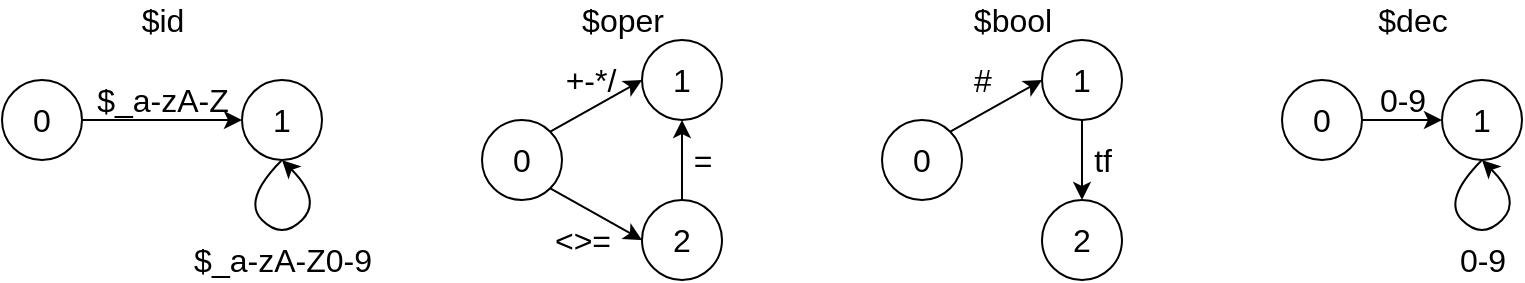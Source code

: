 <mxfile version="17.1.2" type="device"><diagram id="2OHiROTLd3ivz2rb4LBm" name="Page-1"><mxGraphModel dx="782" dy="411" grid="1" gridSize="10" guides="1" tooltips="1" connect="1" arrows="1" fold="1" page="1" pageScale="1" pageWidth="827" pageHeight="1169" math="0" shadow="0"><root><mxCell id="0"/><mxCell id="1" parent="0"/><mxCell id="a11Hu29VTIgJ9jtyJNQc-1" value="&lt;font style=&quot;font-size: 16px&quot;&gt;0&lt;/font&gt;" style="ellipse;whiteSpace=wrap;html=1;aspect=fixed;" vertex="1" parent="1"><mxGeometry x="280" y="240" width="40" height="40" as="geometry"/></mxCell><mxCell id="a11Hu29VTIgJ9jtyJNQc-3" value="&lt;font style=&quot;font-size: 16px&quot;&gt;1&lt;/font&gt;" style="ellipse;whiteSpace=wrap;html=1;aspect=fixed;" vertex="1" parent="1"><mxGeometry x="360" y="200" width="40" height="40" as="geometry"/></mxCell><mxCell id="a11Hu29VTIgJ9jtyJNQc-4" value="&lt;font style=&quot;font-size: 16px&quot;&gt;2&lt;/font&gt;" style="ellipse;whiteSpace=wrap;html=1;aspect=fixed;" vertex="1" parent="1"><mxGeometry x="360" y="280" width="40" height="40" as="geometry"/></mxCell><mxCell id="a11Hu29VTIgJ9jtyJNQc-5" value="" style="endArrow=classic;html=1;rounded=0;fontSize=16;exitX=1;exitY=1;exitDx=0;exitDy=0;entryX=0;entryY=0.5;entryDx=0;entryDy=0;" edge="1" parent="1" source="a11Hu29VTIgJ9jtyJNQc-1" target="a11Hu29VTIgJ9jtyJNQc-4"><mxGeometry width="50" height="50" relative="1" as="geometry"><mxPoint x="460" y="270" as="sourcePoint"/><mxPoint x="510" y="220" as="targetPoint"/></mxGeometry></mxCell><mxCell id="a11Hu29VTIgJ9jtyJNQc-6" value="" style="endArrow=classic;html=1;rounded=0;fontSize=16;exitX=1;exitY=0;exitDx=0;exitDy=0;entryX=0;entryY=0.5;entryDx=0;entryDy=0;" edge="1" parent="1" source="a11Hu29VTIgJ9jtyJNQc-1" target="a11Hu29VTIgJ9jtyJNQc-3"><mxGeometry width="50" height="50" relative="1" as="geometry"><mxPoint x="324.142" y="284.142" as="sourcePoint"/><mxPoint x="370" y="310" as="targetPoint"/></mxGeometry></mxCell><mxCell id="a11Hu29VTIgJ9jtyJNQc-7" value="+-*/" style="text;html=1;align=center;verticalAlign=middle;resizable=0;points=[];autosize=1;strokeColor=none;fillColor=none;fontSize=16;" vertex="1" parent="1"><mxGeometry x="314" y="210" width="40" height="20" as="geometry"/></mxCell><mxCell id="a11Hu29VTIgJ9jtyJNQc-8" value="&amp;lt;&amp;gt;=" style="text;html=1;align=center;verticalAlign=middle;resizable=0;points=[];autosize=1;strokeColor=none;fillColor=none;fontSize=16;" vertex="1" parent="1"><mxGeometry x="310" y="290" width="40" height="20" as="geometry"/></mxCell><mxCell id="a11Hu29VTIgJ9jtyJNQc-9" value="" style="endArrow=classic;html=1;rounded=0;fontSize=16;exitX=0.5;exitY=0;exitDx=0;exitDy=0;entryX=0.5;entryY=1;entryDx=0;entryDy=0;" edge="1" parent="1" source="a11Hu29VTIgJ9jtyJNQc-4" target="a11Hu29VTIgJ9jtyJNQc-3"><mxGeometry width="50" height="50" relative="1" as="geometry"><mxPoint x="460" y="270" as="sourcePoint"/><mxPoint x="510" y="220" as="targetPoint"/></mxGeometry></mxCell><mxCell id="a11Hu29VTIgJ9jtyJNQc-10" value="=" style="text;html=1;align=center;verticalAlign=middle;resizable=0;points=[];autosize=1;strokeColor=none;fillColor=none;fontSize=16;" vertex="1" parent="1"><mxGeometry x="380" y="250" width="20" height="20" as="geometry"/></mxCell><mxCell id="a11Hu29VTIgJ9jtyJNQc-11" value="$oper" style="text;html=1;align=center;verticalAlign=middle;resizable=0;points=[];autosize=1;strokeColor=none;fillColor=none;fontSize=16;" vertex="1" parent="1"><mxGeometry x="320" y="180" width="60" height="20" as="geometry"/></mxCell><mxCell id="a11Hu29VTIgJ9jtyJNQc-12" value="&lt;font style=&quot;font-size: 16px&quot;&gt;0&lt;/font&gt;" style="ellipse;whiteSpace=wrap;html=1;aspect=fixed;" vertex="1" parent="1"><mxGeometry x="480" y="240" width="40" height="40" as="geometry"/></mxCell><mxCell id="a11Hu29VTIgJ9jtyJNQc-13" value="&lt;font style=&quot;font-size: 16px&quot;&gt;1&lt;/font&gt;" style="ellipse;whiteSpace=wrap;html=1;aspect=fixed;" vertex="1" parent="1"><mxGeometry x="560" y="200" width="40" height="40" as="geometry"/></mxCell><mxCell id="a11Hu29VTIgJ9jtyJNQc-14" value="&lt;font style=&quot;font-size: 16px&quot;&gt;2&lt;/font&gt;" style="ellipse;whiteSpace=wrap;html=1;aspect=fixed;" vertex="1" parent="1"><mxGeometry x="560" y="280" width="40" height="40" as="geometry"/></mxCell><mxCell id="a11Hu29VTIgJ9jtyJNQc-15" value="" style="endArrow=classic;html=1;rounded=0;fontSize=16;exitX=1;exitY=0;exitDx=0;exitDy=0;entryX=0;entryY=0.5;entryDx=0;entryDy=0;" edge="1" parent="1" source="a11Hu29VTIgJ9jtyJNQc-12" target="a11Hu29VTIgJ9jtyJNQc-13"><mxGeometry width="50" height="50" relative="1" as="geometry"><mxPoint x="460" y="270" as="sourcePoint"/><mxPoint x="510" y="220" as="targetPoint"/></mxGeometry></mxCell><mxCell id="a11Hu29VTIgJ9jtyJNQc-16" value="" style="endArrow=classic;html=1;rounded=0;fontSize=16;exitX=0.5;exitY=1;exitDx=0;exitDy=0;entryX=0.5;entryY=0;entryDx=0;entryDy=0;" edge="1" parent="1" source="a11Hu29VTIgJ9jtyJNQc-13" target="a11Hu29VTIgJ9jtyJNQc-14"><mxGeometry width="50" height="50" relative="1" as="geometry"><mxPoint x="460" y="270" as="sourcePoint"/><mxPoint x="510" y="220" as="targetPoint"/></mxGeometry></mxCell><mxCell id="a11Hu29VTIgJ9jtyJNQc-17" value="#" style="text;html=1;align=center;verticalAlign=middle;resizable=0;points=[];autosize=1;strokeColor=none;fillColor=none;fontSize=16;" vertex="1" parent="1"><mxGeometry x="520" y="210" width="20" height="20" as="geometry"/></mxCell><mxCell id="a11Hu29VTIgJ9jtyJNQc-18" value="tf" style="text;html=1;align=center;verticalAlign=middle;resizable=0;points=[];autosize=1;strokeColor=none;fillColor=none;fontSize=16;" vertex="1" parent="1"><mxGeometry x="580" y="250" width="20" height="20" as="geometry"/></mxCell><mxCell id="a11Hu29VTIgJ9jtyJNQc-19" value="$bool" style="text;html=1;align=center;verticalAlign=middle;resizable=0;points=[];autosize=1;strokeColor=none;fillColor=none;fontSize=16;" vertex="1" parent="1"><mxGeometry x="520" y="180" width="50" height="20" as="geometry"/></mxCell><mxCell id="a11Hu29VTIgJ9jtyJNQc-21" value="&lt;font style=&quot;font-size: 16px&quot;&gt;0&lt;/font&gt;" style="ellipse;whiteSpace=wrap;html=1;aspect=fixed;" vertex="1" parent="1"><mxGeometry x="40" y="220" width="40" height="40" as="geometry"/></mxCell><mxCell id="a11Hu29VTIgJ9jtyJNQc-22" value="&lt;font style=&quot;font-size: 16px&quot;&gt;1&lt;/font&gt;" style="ellipse;whiteSpace=wrap;html=1;aspect=fixed;" vertex="1" parent="1"><mxGeometry x="160" y="220" width="40" height="40" as="geometry"/></mxCell><mxCell id="a11Hu29VTIgJ9jtyJNQc-23" value="" style="endArrow=classic;html=1;rounded=0;fontSize=16;exitX=1;exitY=0.5;exitDx=0;exitDy=0;" edge="1" parent="1" source="a11Hu29VTIgJ9jtyJNQc-21" target="a11Hu29VTIgJ9jtyJNQc-22"><mxGeometry width="50" height="50" relative="1" as="geometry"><mxPoint x="330" y="250" as="sourcePoint"/><mxPoint x="380" y="200" as="targetPoint"/></mxGeometry></mxCell><mxCell id="a11Hu29VTIgJ9jtyJNQc-24" value="$_a-zA-Z" style="text;html=1;align=center;verticalAlign=middle;resizable=0;points=[];autosize=1;strokeColor=none;fillColor=none;fontSize=16;" vertex="1" parent="1"><mxGeometry x="80" y="220" width="80" height="20" as="geometry"/></mxCell><mxCell id="a11Hu29VTIgJ9jtyJNQc-25" value="" style="curved=1;endArrow=classic;html=1;rounded=0;fontSize=16;entryX=0.5;entryY=1;entryDx=0;entryDy=0;" edge="1" parent="1" target="a11Hu29VTIgJ9jtyJNQc-22"><mxGeometry width="50" height="50" relative="1" as="geometry"><mxPoint x="180" y="260" as="sourcePoint"/><mxPoint x="220" y="160" as="targetPoint"/><Array as="points"><mxPoint x="160" y="280"/><mxPoint x="180" y="300"/><mxPoint x="200" y="280"/></Array></mxGeometry></mxCell><mxCell id="a11Hu29VTIgJ9jtyJNQc-27" value="$_a-zA-Z0-9" style="text;html=1;align=center;verticalAlign=middle;resizable=0;points=[];autosize=1;strokeColor=none;fillColor=none;fontSize=16;" vertex="1" parent="1"><mxGeometry x="130" y="300" width="100" height="20" as="geometry"/></mxCell><mxCell id="a11Hu29VTIgJ9jtyJNQc-28" value="$id" style="text;html=1;align=center;verticalAlign=middle;resizable=0;points=[];autosize=1;strokeColor=none;fillColor=none;fontSize=16;" vertex="1" parent="1"><mxGeometry x="100" y="180" width="40" height="20" as="geometry"/></mxCell><mxCell id="a11Hu29VTIgJ9jtyJNQc-29" value="&lt;font style=&quot;font-size: 16px&quot;&gt;0&lt;/font&gt;" style="ellipse;whiteSpace=wrap;html=1;aspect=fixed;" vertex="1" parent="1"><mxGeometry x="680" y="220" width="40" height="40" as="geometry"/></mxCell><mxCell id="a11Hu29VTIgJ9jtyJNQc-30" value="&lt;font style=&quot;font-size: 16px&quot;&gt;1&lt;/font&gt;" style="ellipse;whiteSpace=wrap;html=1;aspect=fixed;" vertex="1" parent="1"><mxGeometry x="760" y="220" width="40" height="40" as="geometry"/></mxCell><mxCell id="a11Hu29VTIgJ9jtyJNQc-31" value="" style="endArrow=classic;html=1;rounded=0;fontSize=16;exitX=1;exitY=0.5;exitDx=0;exitDy=0;entryX=0;entryY=0.5;entryDx=0;entryDy=0;" edge="1" parent="1" source="a11Hu29VTIgJ9jtyJNQc-29" target="a11Hu29VTIgJ9jtyJNQc-30"><mxGeometry width="50" height="50" relative="1" as="geometry"><mxPoint x="680" y="250" as="sourcePoint"/><mxPoint x="730" y="200" as="targetPoint"/></mxGeometry></mxCell><mxCell id="a11Hu29VTIgJ9jtyJNQc-32" value="" style="curved=1;endArrow=classic;html=1;rounded=0;fontSize=16;exitX=0.5;exitY=1;exitDx=0;exitDy=0;" edge="1" parent="1" source="a11Hu29VTIgJ9jtyJNQc-30"><mxGeometry width="50" height="50" relative="1" as="geometry"><mxPoint x="680" y="250" as="sourcePoint"/><mxPoint x="780" y="260" as="targetPoint"/><Array as="points"><mxPoint x="760" y="280"/><mxPoint x="780" y="300"/><mxPoint x="800" y="280"/></Array></mxGeometry></mxCell><mxCell id="a11Hu29VTIgJ9jtyJNQc-33" value="0-9" style="text;html=1;align=center;verticalAlign=middle;resizable=0;points=[];autosize=1;strokeColor=none;fillColor=none;fontSize=16;" vertex="1" parent="1"><mxGeometry x="760" y="300" width="40" height="20" as="geometry"/></mxCell><mxCell id="a11Hu29VTIgJ9jtyJNQc-35" value="0-9" style="text;html=1;align=center;verticalAlign=middle;resizable=0;points=[];autosize=1;strokeColor=none;fillColor=none;fontSize=16;" vertex="1" parent="1"><mxGeometry x="720" y="220" width="40" height="20" as="geometry"/></mxCell><mxCell id="a11Hu29VTIgJ9jtyJNQc-36" value="$dec" style="text;html=1;align=center;verticalAlign=middle;resizable=0;points=[];autosize=1;strokeColor=none;fillColor=none;fontSize=16;" vertex="1" parent="1"><mxGeometry x="720" y="180" width="50" height="20" as="geometry"/></mxCell></root></mxGraphModel></diagram></mxfile>